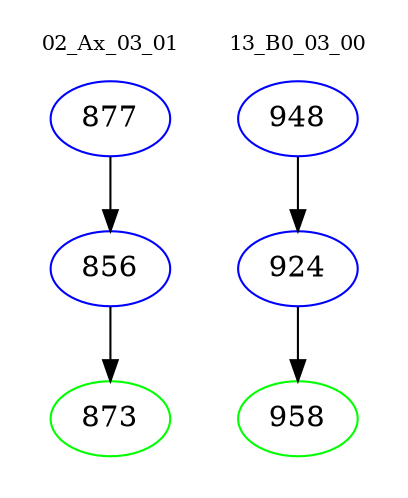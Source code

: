 digraph{
subgraph cluster_0 {
color = white
label = "02_Ax_03_01";
fontsize=10;
T0_877 [label="877", color="blue"]
T0_877 -> T0_856 [color="black"]
T0_856 [label="856", color="blue"]
T0_856 -> T0_873 [color="black"]
T0_873 [label="873", color="green"]
}
subgraph cluster_1 {
color = white
label = "13_B0_03_00";
fontsize=10;
T1_948 [label="948", color="blue"]
T1_948 -> T1_924 [color="black"]
T1_924 [label="924", color="blue"]
T1_924 -> T1_958 [color="black"]
T1_958 [label="958", color="green"]
}
}
